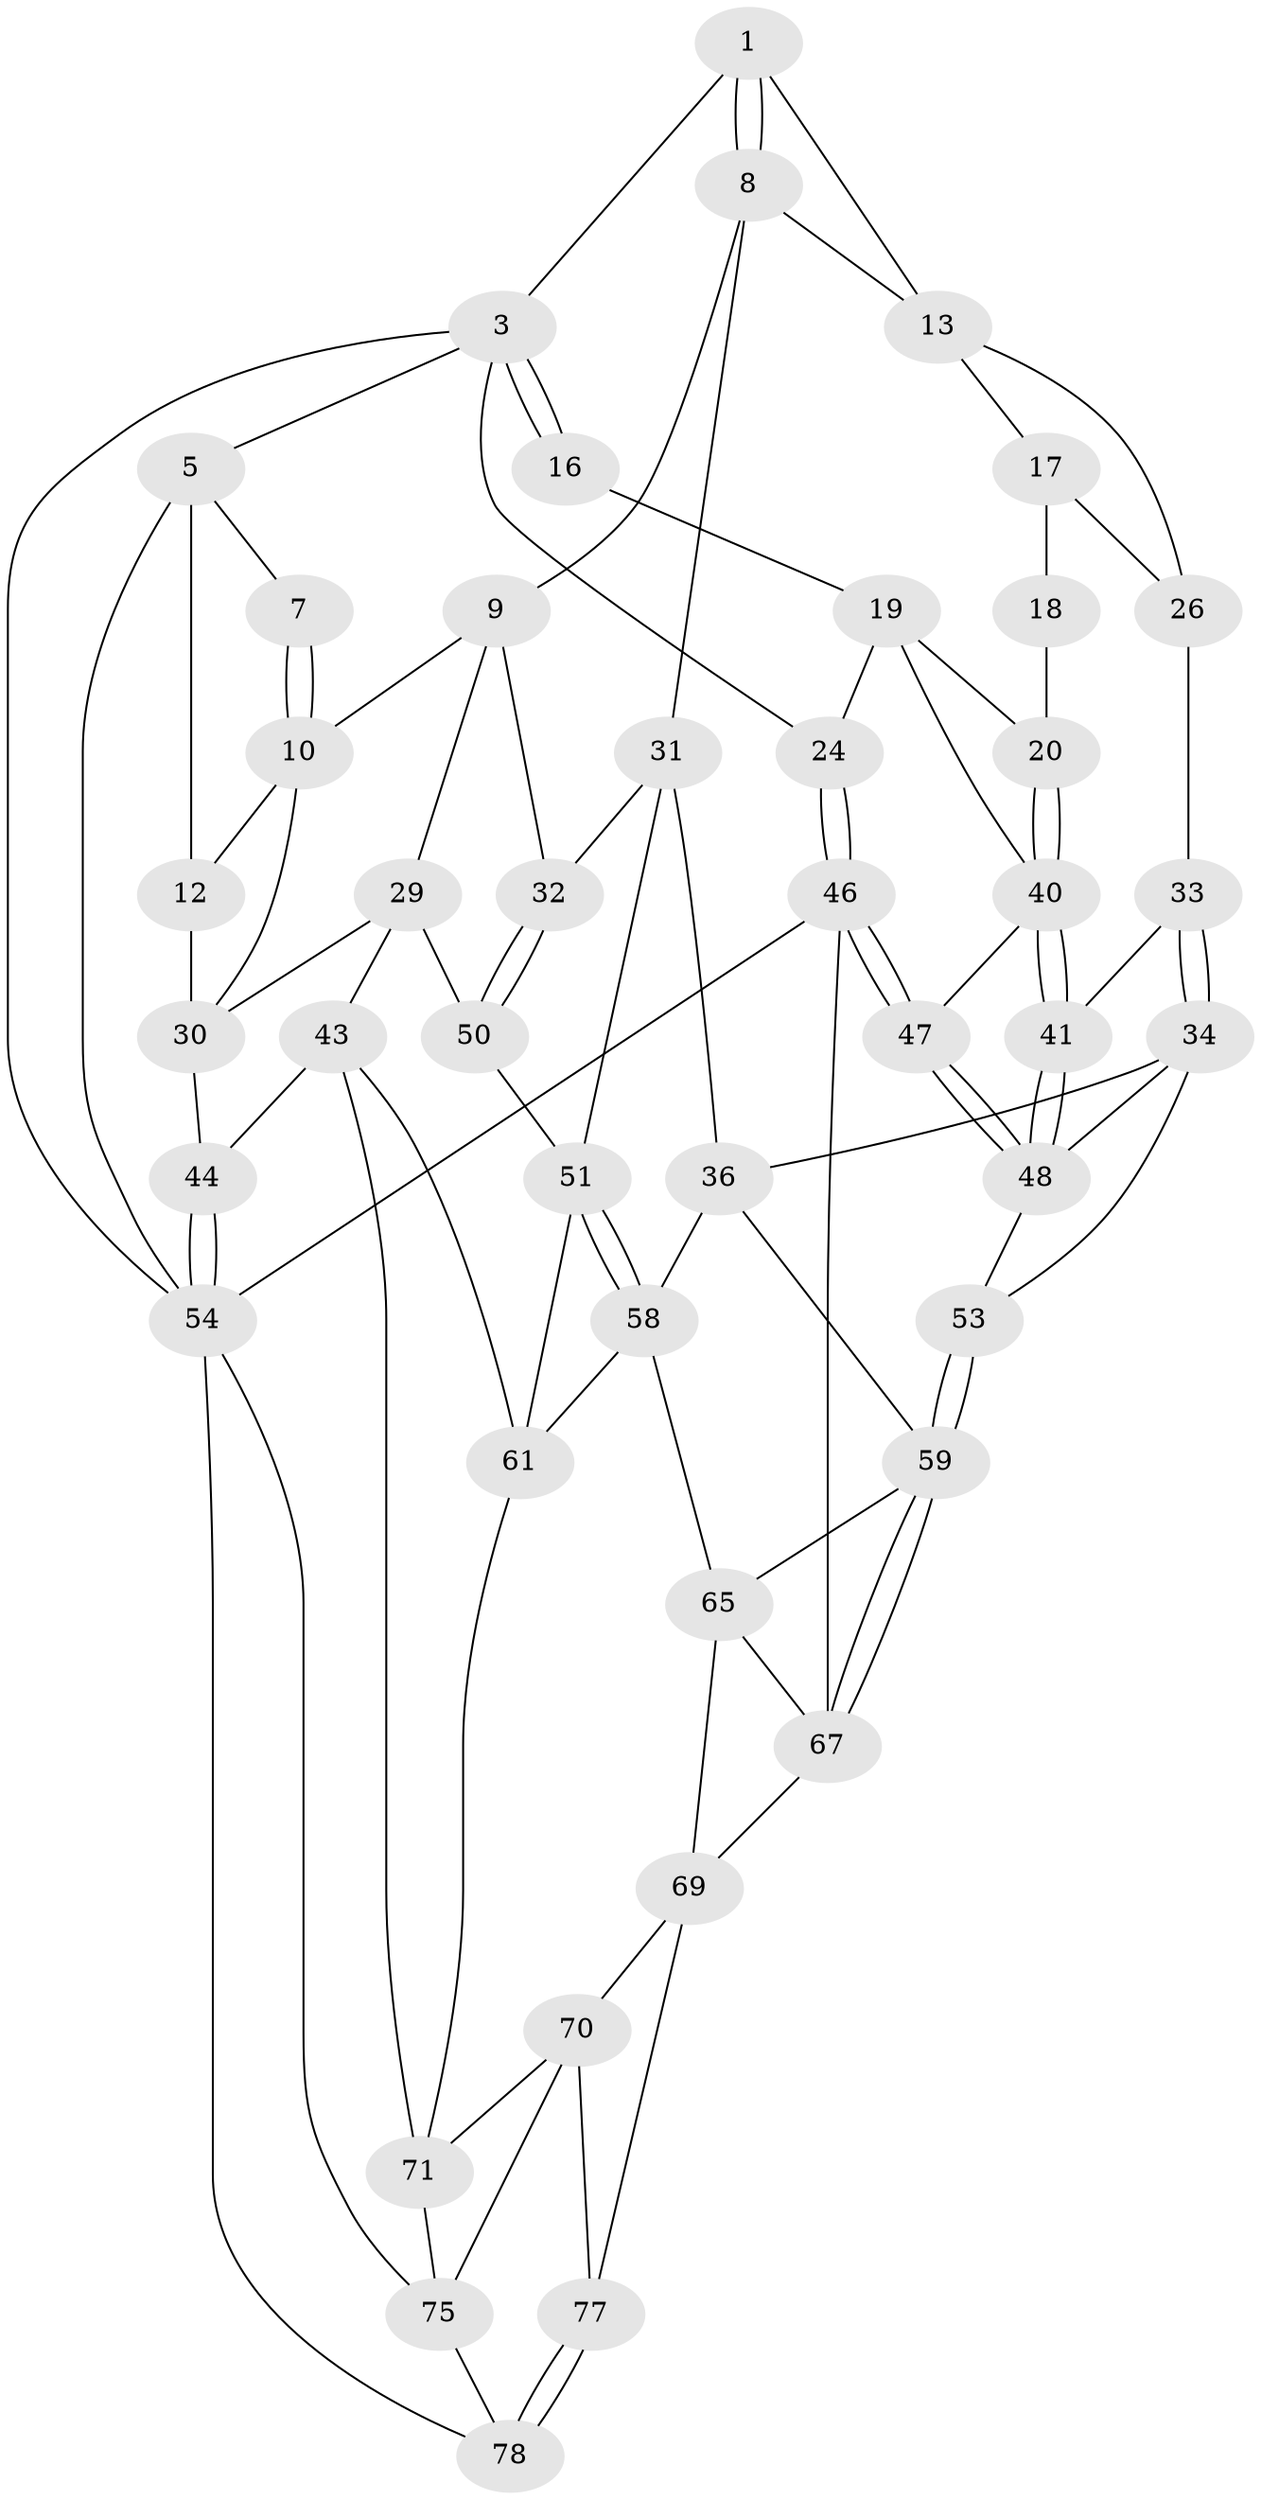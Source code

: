 // Generated by graph-tools (version 1.1) at 2025/24/03/03/25 07:24:34]
// undirected, 45 vertices, 97 edges
graph export_dot {
graph [start="1"]
  node [color=gray90,style=filled];
  1 [pos="+0.33245473454775554+0",super="+2"];
  3 [pos="+1+0",super="+4"];
  5 [pos="+0+0",super="+6"];
  7 [pos="+0.0011825879954443098+0"];
  8 [pos="+0.3138389498231367+0.05548039304497278",super="+15"];
  9 [pos="+0.2753069129838398+0.15877172450461727",super="+28"];
  10 [pos="+0.14415907532816183+0.12876503030898323",super="+11"];
  12 [pos="+0.0665309080827678+0.17038826454133058",super="+25"];
  13 [pos="+0.606866915738196+0.01333720462957694",super="+14"];
  16 [pos="+0.9176080746247596+0.05859784277257919"];
  17 [pos="+0.7476984853429135+0.0861763287394094",super="+22"];
  18 [pos="+0.8868712615635943+0.0797917050698396",super="+21"];
  19 [pos="+0.9342578787757333+0.16589872859220453",super="+23"];
  20 [pos="+0.8504018570924416+0.2341449800563596"];
  24 [pos="+1+0.1814445227329027"];
  26 [pos="+0.7517025479883295+0.24305751741703874",super="+27"];
  29 [pos="+0.16012164122290273+0.2518117697341848",super="+42"];
  30 [pos="+0.1093609070449679+0.22265033978190518",super="+38"];
  31 [pos="+0.4631892207792989+0.2752036378626463",super="+37"];
  32 [pos="+0.31282083063091914+0.2875877919864511"];
  33 [pos="+0.6746235825519258+0.32188992761217206",super="+39"];
  34 [pos="+0.6475293009561622+0.3468178411799965",super="+35"];
  36 [pos="+0.5317192260260596+0.3579644348769029",super="+57"];
  40 [pos="+0.8628084954630497+0.2513181839448655",super="+45"];
  41 [pos="+0.8632075944878227+0.41011688027477294"];
  43 [pos="+0.04432831146445122+0.5175822236186612",super="+62"];
  44 [pos="+0+0.4927991721296592"];
  46 [pos="+1+0.7054713846716821",super="+56"];
  47 [pos="+0.9041197209221552+0.4831092988239037"];
  48 [pos="+0.8882543335164731+0.4737582802450802",super="+49"];
  50 [pos="+0.25579640278509574+0.4183955660503347"];
  51 [pos="+0.3719001275427617+0.481746834825863",super="+52"];
  53 [pos="+0.6911855066870248+0.5285954494128192"];
  54 [pos="+0+1",super="+55"];
  58 [pos="+0.4334604870400494+0.5096592143225228",super="+63"];
  59 [pos="+0.679111671816494+0.5414581737971067",super="+60"];
  61 [pos="+0.3248493221473346+0.5679724683013846",super="+64"];
  65 [pos="+0.5285908177409261+0.6139096827963372",super="+66"];
  67 [pos="+0.7457823033460177+0.75051035587596",super="+68"];
  69 [pos="+0.5268573207557711+0.7721962390311155",super="+72"];
  70 [pos="+0.44559922894089893+0.7435932299897975",super="+74"];
  71 [pos="+0.39961588777151064+0.6963403519628603",super="+73"];
  75 [pos="+0.20588171964057184+1",super="+76"];
  77 [pos="+0.5812261463925213+0.8693525201152472"];
  78 [pos="+0.7923283276217501+1"];
  1 -- 8;
  1 -- 8;
  1 -- 3;
  1 -- 13;
  3 -- 16;
  3 -- 16;
  3 -- 24;
  3 -- 5;
  3 -- 54;
  5 -- 54;
  5 -- 12 [weight=2];
  5 -- 7;
  7 -- 10;
  7 -- 10;
  8 -- 9;
  8 -- 13;
  8 -- 31;
  9 -- 10;
  9 -- 32;
  9 -- 29;
  10 -- 12;
  10 -- 30;
  12 -- 30;
  13 -- 17;
  13 -- 26;
  16 -- 19;
  17 -- 18 [weight=2];
  17 -- 26;
  18 -- 20;
  19 -- 20;
  19 -- 24;
  19 -- 40;
  20 -- 40;
  20 -- 40;
  24 -- 46;
  24 -- 46;
  26 -- 33 [weight=2];
  29 -- 30;
  29 -- 50;
  29 -- 43;
  30 -- 44;
  31 -- 32;
  31 -- 51;
  31 -- 36;
  32 -- 50;
  32 -- 50;
  33 -- 34;
  33 -- 34;
  33 -- 41;
  34 -- 48;
  34 -- 36;
  34 -- 53;
  36 -- 58;
  36 -- 59;
  40 -- 41;
  40 -- 41;
  40 -- 47;
  41 -- 48;
  41 -- 48;
  43 -- 44;
  43 -- 61;
  43 -- 71;
  44 -- 54;
  44 -- 54;
  46 -- 47;
  46 -- 47;
  46 -- 67;
  46 -- 54;
  47 -- 48;
  47 -- 48;
  48 -- 53;
  50 -- 51;
  51 -- 58;
  51 -- 58;
  51 -- 61;
  53 -- 59;
  53 -- 59;
  54 -- 78;
  54 -- 75;
  58 -- 65;
  58 -- 61;
  59 -- 67;
  59 -- 67;
  59 -- 65;
  61 -- 71;
  65 -- 69;
  65 -- 67;
  67 -- 69;
  69 -- 70;
  69 -- 77;
  70 -- 71;
  70 -- 75;
  70 -- 77;
  71 -- 75;
  75 -- 78;
  77 -- 78;
  77 -- 78;
}
